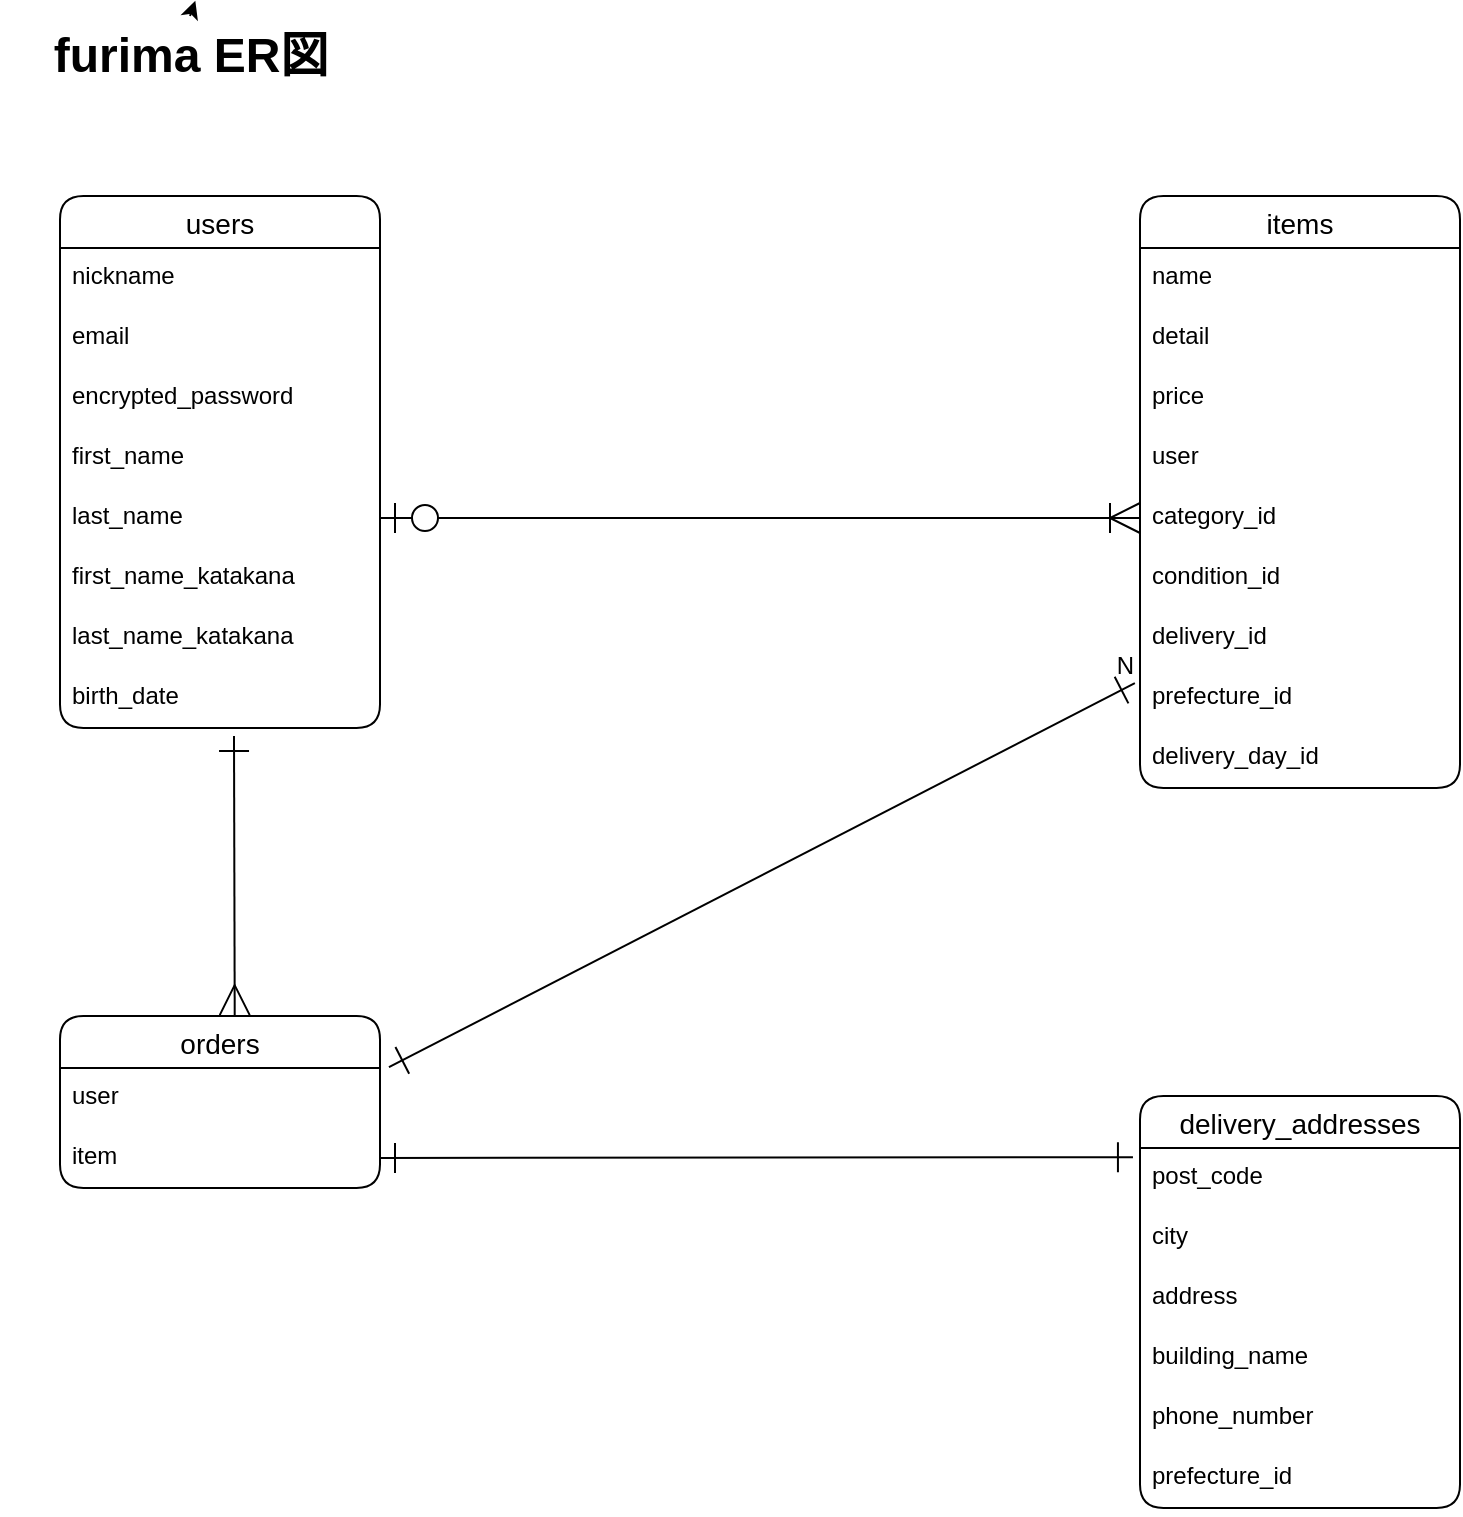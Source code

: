 <mxfile>
    <diagram id="IDxdjkr6aW6UleRIL0IG" name="ページ1">
        <mxGraphModel dx="757" dy="1837" grid="1" gridSize="6" guides="1" tooltips="1" connect="1" arrows="1" fold="1" page="1" pageScale="1" pageWidth="827" pageHeight="1169" math="0" shadow="0">
            <root>
                <mxCell id="0"/>
                <mxCell id="1" parent="0"/>
                <mxCell id="180" value="furima ER図" style="text;strokeColor=none;fillColor=none;html=1;fontSize=24;fontStyle=1;verticalAlign=middle;align=center;rounded=1;" vertex="1" parent="1">
                    <mxGeometry y="-1010" width="190" height="40" as="geometry"/>
                </mxCell>
                <mxCell id="298" value="users" style="swimlane;fontStyle=0;childLayout=stackLayout;horizontal=1;startSize=26;horizontalStack=0;resizeParent=1;resizeParentMax=0;resizeLast=0;collapsible=1;marginBottom=0;align=center;fontSize=14;rounded=1;" vertex="1" parent="1">
                    <mxGeometry x="30" y="-920" width="160" height="266" as="geometry"/>
                </mxCell>
                <mxCell id="299" value="nickname&#10;" style="text;strokeColor=none;fillColor=none;spacingLeft=4;spacingRight=4;overflow=hidden;rotatable=0;points=[[0,0.5],[1,0.5]];portConstraint=eastwest;fontSize=12;rounded=1;" vertex="1" parent="298">
                    <mxGeometry y="26" width="160" height="30" as="geometry"/>
                </mxCell>
                <mxCell id="303" value="email" style="text;strokeColor=none;fillColor=none;spacingLeft=4;spacingRight=4;overflow=hidden;rotatable=0;points=[[0,0.5],[1,0.5]];portConstraint=eastwest;fontSize=12;rounded=1;" vertex="1" parent="298">
                    <mxGeometry y="56" width="160" height="30" as="geometry"/>
                </mxCell>
                <mxCell id="302" value="encrypted_password" style="text;strokeColor=none;fillColor=none;spacingLeft=4;spacingRight=4;overflow=hidden;rotatable=0;points=[[0,0.5],[1,0.5]];portConstraint=eastwest;fontSize=12;rounded=1;" vertex="1" parent="298">
                    <mxGeometry y="86" width="160" height="30" as="geometry"/>
                </mxCell>
                <mxCell id="305" value=" first_name" style="text;strokeColor=none;fillColor=none;spacingLeft=4;spacingRight=4;overflow=hidden;rotatable=0;points=[[0,0.5],[1,0.5]];portConstraint=eastwest;fontSize=12;rounded=1;" vertex="1" parent="298">
                    <mxGeometry y="116" width="160" height="30" as="geometry"/>
                </mxCell>
                <mxCell id="304" value="last_name" style="text;strokeColor=none;fillColor=none;spacingLeft=4;spacingRight=4;overflow=hidden;rotatable=0;points=[[0,0.5],[1,0.5]];portConstraint=eastwest;fontSize=12;rounded=1;" vertex="1" parent="298">
                    <mxGeometry y="146" width="160" height="30" as="geometry"/>
                </mxCell>
                <mxCell id="314" value="first_name_katakana" style="text;strokeColor=none;fillColor=none;spacingLeft=4;spacingRight=4;overflow=hidden;rotatable=0;points=[[0,0.5],[1,0.5]];portConstraint=eastwest;fontSize=12;rounded=1;" vertex="1" parent="298">
                    <mxGeometry y="176" width="160" height="30" as="geometry"/>
                </mxCell>
                <mxCell id="315" value="last_name_katakana" style="text;strokeColor=none;fillColor=none;spacingLeft=4;spacingRight=4;overflow=hidden;rotatable=0;points=[[0,0.5],[1,0.5]];portConstraint=eastwest;fontSize=12;rounded=1;" vertex="1" parent="298">
                    <mxGeometry y="206" width="160" height="30" as="geometry"/>
                </mxCell>
                <mxCell id="301" value="birth_date " style="text;strokeColor=none;fillColor=none;spacingLeft=4;spacingRight=4;overflow=hidden;rotatable=0;points=[[0,0.5],[1,0.5]];portConstraint=eastwest;fontSize=12;rounded=1;" vertex="1" parent="298">
                    <mxGeometry y="236" width="160" height="30" as="geometry"/>
                </mxCell>
                <mxCell id="306" value="items" style="swimlane;fontStyle=0;childLayout=stackLayout;horizontal=1;startSize=26;horizontalStack=0;resizeParent=1;resizeParentMax=0;resizeLast=0;collapsible=1;marginBottom=0;align=center;fontSize=14;rounded=1;" vertex="1" parent="1">
                    <mxGeometry x="570" y="-920" width="160" height="296" as="geometry"/>
                </mxCell>
                <mxCell id="307" value=" name " style="text;strokeColor=none;fillColor=none;spacingLeft=4;spacingRight=4;overflow=hidden;rotatable=0;points=[[0,0.5],[1,0.5]];portConstraint=eastwest;fontSize=12;rounded=1;" vertex="1" parent="306">
                    <mxGeometry y="26" width="160" height="30" as="geometry"/>
                </mxCell>
                <mxCell id="308" value=" detail" style="text;strokeColor=none;fillColor=none;spacingLeft=4;spacingRight=4;overflow=hidden;rotatable=0;points=[[0,0.5],[1,0.5]];portConstraint=eastwest;fontSize=12;rounded=1;" vertex="1" parent="306">
                    <mxGeometry y="56" width="160" height="30" as="geometry"/>
                </mxCell>
                <mxCell id="309" value="price " style="text;strokeColor=none;fillColor=none;spacingLeft=4;spacingRight=4;overflow=hidden;rotatable=0;points=[[0,0.5],[1,0.5]];portConstraint=eastwest;fontSize=12;rounded=1;" vertex="1" parent="306">
                    <mxGeometry y="86" width="160" height="30" as="geometry"/>
                </mxCell>
                <mxCell id="310" value=" user" style="text;strokeColor=none;fillColor=none;spacingLeft=4;spacingRight=4;overflow=hidden;rotatable=0;points=[[0,0.5],[1,0.5]];portConstraint=eastwest;fontSize=12;rounded=1;" vertex="1" parent="306">
                    <mxGeometry y="116" width="160" height="30" as="geometry"/>
                </mxCell>
                <mxCell id="318" value="category_id" style="text;strokeColor=none;fillColor=none;spacingLeft=4;spacingRight=4;overflow=hidden;rotatable=0;points=[[0,0.5],[1,0.5]];portConstraint=eastwest;fontSize=12;rounded=1;" vertex="1" parent="306">
                    <mxGeometry y="146" width="160" height="30" as="geometry"/>
                </mxCell>
                <mxCell id="311" value="condition_id" style="text;strokeColor=none;fillColor=none;spacingLeft=4;spacingRight=4;overflow=hidden;rotatable=0;points=[[0,0.5],[1,0.5]];portConstraint=eastwest;fontSize=12;rounded=1;" vertex="1" parent="306">
                    <mxGeometry y="176" width="160" height="30" as="geometry"/>
                </mxCell>
                <mxCell id="312" value=" delivery_id" style="text;strokeColor=none;fillColor=none;spacingLeft=4;spacingRight=4;overflow=hidden;rotatable=0;points=[[0,0.5],[1,0.5]];portConstraint=eastwest;fontSize=12;rounded=1;" vertex="1" parent="306">
                    <mxGeometry y="206" width="160" height="30" as="geometry"/>
                </mxCell>
                <mxCell id="313" value="prefecture_id" style="text;strokeColor=none;fillColor=none;spacingLeft=4;spacingRight=4;overflow=hidden;rotatable=0;points=[[0,0.5],[1,0.5]];portConstraint=eastwest;fontSize=12;rounded=1;" vertex="1" parent="306">
                    <mxGeometry y="236" width="160" height="30" as="geometry"/>
                </mxCell>
                <mxCell id="319" value="delivery_day_id" style="text;strokeColor=none;fillColor=none;spacingLeft=4;spacingRight=4;overflow=hidden;rotatable=0;points=[[0,0.5],[1,0.5]];portConstraint=eastwest;fontSize=12;rounded=1;" vertex="1" parent="306">
                    <mxGeometry y="266" width="160" height="30" as="geometry"/>
                </mxCell>
                <mxCell id="320" value="orders" style="swimlane;fontStyle=0;childLayout=stackLayout;horizontal=1;startSize=26;horizontalStack=0;resizeParent=1;resizeParentMax=0;resizeLast=0;collapsible=1;marginBottom=0;align=center;fontSize=14;rounded=1;" vertex="1" parent="1">
                    <mxGeometry x="30" y="-510" width="160" height="86" as="geometry"/>
                </mxCell>
                <mxCell id="321" value="user" style="text;strokeColor=none;fillColor=none;spacingLeft=4;spacingRight=4;overflow=hidden;rotatable=0;points=[[0,0.5],[1,0.5]];portConstraint=eastwest;fontSize=12;rounded=1;" vertex="1" parent="320">
                    <mxGeometry y="26" width="160" height="30" as="geometry"/>
                </mxCell>
                <mxCell id="322" value="item" style="text;strokeColor=none;fillColor=none;spacingLeft=4;spacingRight=4;overflow=hidden;rotatable=0;points=[[0,0.5],[1,0.5]];portConstraint=eastwest;fontSize=12;rounded=1;" vertex="1" parent="320">
                    <mxGeometry y="56" width="160" height="30" as="geometry"/>
                </mxCell>
                <mxCell id="326" value="delivery_addresses" style="swimlane;fontStyle=0;childLayout=stackLayout;horizontal=1;startSize=26;horizontalStack=0;resizeParent=1;resizeParentMax=0;resizeLast=0;collapsible=1;marginBottom=0;align=center;fontSize=14;rounded=1;" vertex="1" parent="1">
                    <mxGeometry x="570" y="-470" width="160" height="206" as="geometry"/>
                </mxCell>
                <mxCell id="327" value=" post_code " style="text;strokeColor=none;fillColor=none;spacingLeft=4;spacingRight=4;overflow=hidden;rotatable=0;points=[[0,0.5],[1,0.5]];portConstraint=eastwest;fontSize=12;rounded=1;" vertex="1" parent="326">
                    <mxGeometry y="26" width="160" height="30" as="geometry"/>
                </mxCell>
                <mxCell id="332" value="city" style="text;strokeColor=none;fillColor=none;spacingLeft=4;spacingRight=4;overflow=hidden;rotatable=0;points=[[0,0.5],[1,0.5]];portConstraint=eastwest;fontSize=12;rounded=1;" vertex="1" parent="326">
                    <mxGeometry y="56" width="160" height="30" as="geometry"/>
                </mxCell>
                <mxCell id="333" value="address" style="text;strokeColor=none;fillColor=none;spacingLeft=4;spacingRight=4;overflow=hidden;rotatable=0;points=[[0,0.5],[1,0.5]];portConstraint=eastwest;fontSize=12;rounded=1;" vertex="1" parent="326">
                    <mxGeometry y="86" width="160" height="30" as="geometry"/>
                </mxCell>
                <mxCell id="331" value="building_name" style="text;strokeColor=none;fillColor=none;spacingLeft=4;spacingRight=4;overflow=hidden;rotatable=0;points=[[0,0.5],[1,0.5]];portConstraint=eastwest;fontSize=12;rounded=1;" vertex="1" parent="326">
                    <mxGeometry y="116" width="160" height="30" as="geometry"/>
                </mxCell>
                <mxCell id="328" value="phone_number" style="text;strokeColor=none;fillColor=none;spacingLeft=4;spacingRight=4;overflow=hidden;rotatable=0;points=[[0,0.5],[1,0.5]];portConstraint=eastwest;fontSize=12;rounded=1;" vertex="1" parent="326">
                    <mxGeometry y="146" width="160" height="30" as="geometry"/>
                </mxCell>
                <mxCell id="329" value="prefecture_id" style="text;strokeColor=none;fillColor=none;spacingLeft=4;spacingRight=4;overflow=hidden;rotatable=0;points=[[0,0.5],[1,0.5]];portConstraint=eastwest;fontSize=12;rounded=1;" vertex="1" parent="326">
                    <mxGeometry y="176" width="160" height="30" as="geometry"/>
                </mxCell>
                <mxCell id="335" style="edgeStyle=none;html=1;exitX=0.5;exitY=0;exitDx=0;exitDy=0;entryX=0.514;entryY=-0.19;entryDx=0;entryDy=0;entryPerimeter=0;curved=1;rounded=1;" edge="1" parent="1" source="180" target="180">
                    <mxGeometry relative="1" as="geometry"/>
                </mxCell>
                <mxCell id="337" value="" style="edgeStyle=entityRelationEdgeStyle;fontSize=12;html=1;endArrow=ERoneToMany;startArrow=ERzeroToOne;exitX=1;exitY=0.5;exitDx=0;exitDy=0;entryX=0;entryY=0.5;entryDx=0;entryDy=0;curved=1;rounded=1;targetPerimeterSpacing=0;endSize=13;startSize=13;" edge="1" parent="1" source="304" target="318">
                    <mxGeometry width="100" height="100" relative="1" as="geometry">
                        <mxPoint x="300" y="-600" as="sourcePoint"/>
                        <mxPoint x="560" y="-760" as="targetPoint"/>
                    </mxGeometry>
                </mxCell>
                <mxCell id="339" value="" style="endArrow=ERone;html=1;rounded=0;curved=1;exitX=1.028;exitY=-0.013;exitDx=0;exitDy=0;exitPerimeter=0;entryX=-0.016;entryY=0.253;entryDx=0;entryDy=0;entryPerimeter=0;startArrow=ERone;startFill=0;endFill=0;endSize=13;startSize=13;" edge="1" parent="1" source="321" target="313">
                    <mxGeometry relative="1" as="geometry">
                        <mxPoint x="270" y="-650" as="sourcePoint"/>
                        <mxPoint x="430" y="-650" as="targetPoint"/>
                    </mxGeometry>
                </mxCell>
                <mxCell id="340" value="N" style="resizable=0;html=1;align=right;verticalAlign=bottom;rounded=1;" connectable="0" vertex="1" parent="339">
                    <mxGeometry x="1" relative="1" as="geometry"/>
                </mxCell>
                <mxCell id="341" style="edgeStyle=none;curved=1;rounded=1;html=1;exitX=1;exitY=0.5;exitDx=0;exitDy=0;entryX=-0.022;entryY=0.153;entryDx=0;entryDy=0;entryPerimeter=0;startArrow=ERone;startFill=0;endArrow=ERone;endFill=0;endSize=13;startSize=13;" edge="1" parent="1" source="322" target="327">
                    <mxGeometry relative="1" as="geometry"/>
                </mxCell>
                <mxCell id="342" value="" style="endArrow=ERmany;html=1;rounded=0;curved=1;entryX=0.546;entryY=-0.005;entryDx=0;entryDy=0;entryPerimeter=0;startArrow=ERone;startFill=0;endFill=0;endSize=13;startSize=13;" edge="1" parent="1" target="320">
                    <mxGeometry relative="1" as="geometry">
                        <mxPoint x="117" y="-650" as="sourcePoint"/>
                        <mxPoint x="430" y="-650" as="targetPoint"/>
                    </mxGeometry>
                </mxCell>
            </root>
        </mxGraphModel>
    </diagram>
</mxfile>